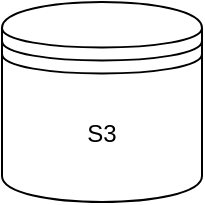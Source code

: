 <mxfile version="13.6.4" type="device"><diagram id="G8IDrZXMgbD5YHGrMVn8" name="Page-1"><mxGraphModel dx="516" dy="468" grid="1" gridSize="10" guides="1" tooltips="1" connect="1" arrows="1" fold="1" page="1" pageScale="1" pageWidth="827" pageHeight="1169" math="0" shadow="0"><root><mxCell id="0"/><mxCell id="1" parent="0"/><mxCell id="zZKSFkboe9w3TkY0SDqN-2" value="S3" style="shape=datastore;whiteSpace=wrap;html=1;" vertex="1" parent="1"><mxGeometry x="90" y="180" width="100" height="100" as="geometry"/></mxCell></root></mxGraphModel></diagram></mxfile>